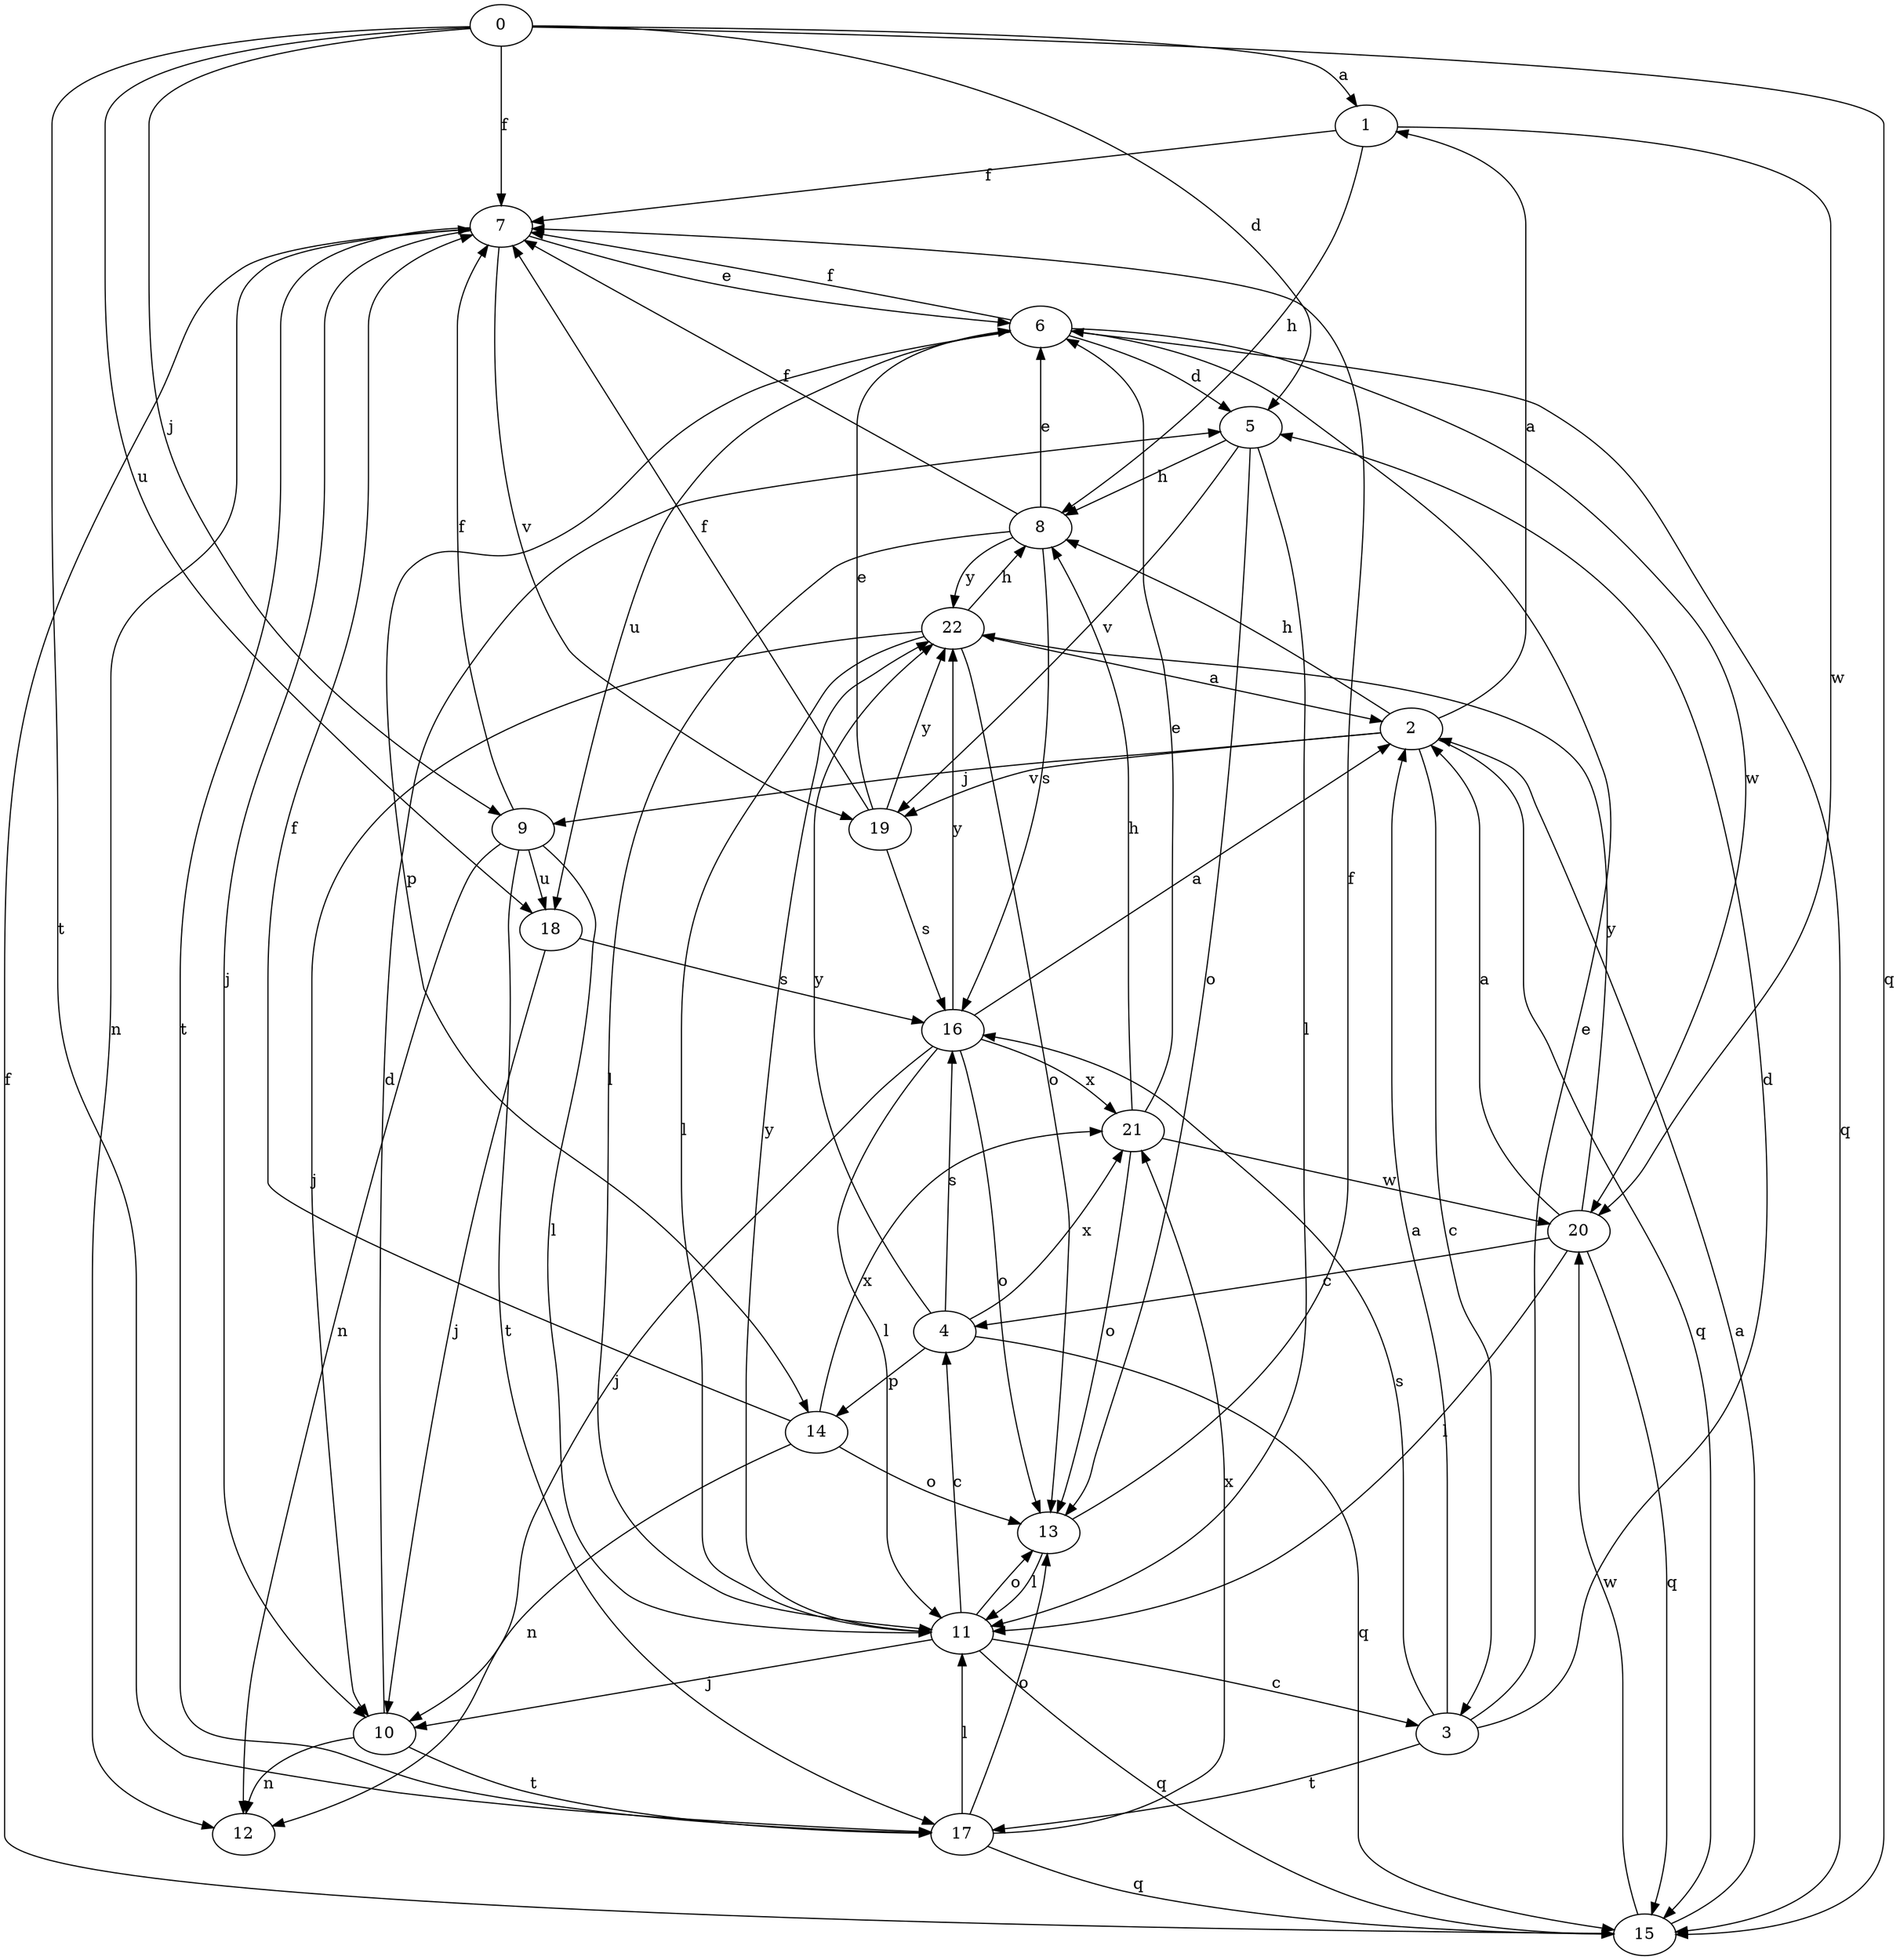 strict digraph  {
1;
2;
3;
4;
5;
6;
7;
8;
9;
10;
11;
12;
13;
14;
15;
16;
17;
18;
19;
20;
21;
0;
22;
1 -> 7  [label=f];
1 -> 8  [label=h];
1 -> 20  [label=w];
2 -> 1  [label=a];
2 -> 3  [label=c];
2 -> 8  [label=h];
2 -> 9  [label=j];
2 -> 15  [label=q];
2 -> 19  [label=v];
3 -> 2  [label=a];
3 -> 5  [label=d];
3 -> 6  [label=e];
3 -> 16  [label=s];
3 -> 17  [label=t];
4 -> 14  [label=p];
4 -> 15  [label=q];
4 -> 16  [label=s];
4 -> 21  [label=x];
4 -> 22  [label=y];
5 -> 8  [label=h];
5 -> 11  [label=l];
5 -> 13  [label=o];
5 -> 19  [label=v];
6 -> 5  [label=d];
6 -> 7  [label=f];
6 -> 14  [label=p];
6 -> 15  [label=q];
6 -> 18  [label=u];
6 -> 20  [label=w];
7 -> 6  [label=e];
7 -> 10  [label=j];
7 -> 12  [label=n];
7 -> 17  [label=t];
7 -> 19  [label=v];
8 -> 6  [label=e];
8 -> 7  [label=f];
8 -> 11  [label=l];
8 -> 16  [label=s];
8 -> 22  [label=y];
9 -> 7  [label=f];
9 -> 11  [label=l];
9 -> 12  [label=n];
9 -> 17  [label=t];
9 -> 18  [label=u];
10 -> 5  [label=d];
10 -> 12  [label=n];
10 -> 17  [label=t];
11 -> 3  [label=c];
11 -> 4  [label=c];
11 -> 10  [label=j];
11 -> 13  [label=o];
11 -> 15  [label=q];
11 -> 22  [label=y];
13 -> 7  [label=f];
13 -> 11  [label=l];
14 -> 7  [label=f];
14 -> 12  [label=n];
14 -> 13  [label=o];
14 -> 21  [label=x];
15 -> 2  [label=a];
15 -> 7  [label=f];
15 -> 20  [label=w];
16 -> 2  [label=a];
16 -> 10  [label=j];
16 -> 11  [label=l];
16 -> 13  [label=o];
16 -> 21  [label=x];
16 -> 22  [label=y];
17 -> 11  [label=l];
17 -> 13  [label=o];
17 -> 15  [label=q];
17 -> 21  [label=x];
18 -> 10  [label=j];
18 -> 16  [label=s];
19 -> 6  [label=e];
19 -> 7  [label=f];
19 -> 16  [label=s];
19 -> 22  [label=y];
20 -> 2  [label=a];
20 -> 4  [label=c];
20 -> 11  [label=l];
20 -> 15  [label=q];
20 -> 22  [label=y];
21 -> 6  [label=e];
21 -> 8  [label=h];
21 -> 13  [label=o];
21 -> 20  [label=w];
0 -> 1  [label=a];
0 -> 5  [label=d];
0 -> 7  [label=f];
0 -> 9  [label=j];
0 -> 15  [label=q];
0 -> 17  [label=t];
0 -> 18  [label=u];
22 -> 2  [label=a];
22 -> 8  [label=h];
22 -> 10  [label=j];
22 -> 11  [label=l];
22 -> 13  [label=o];
}
